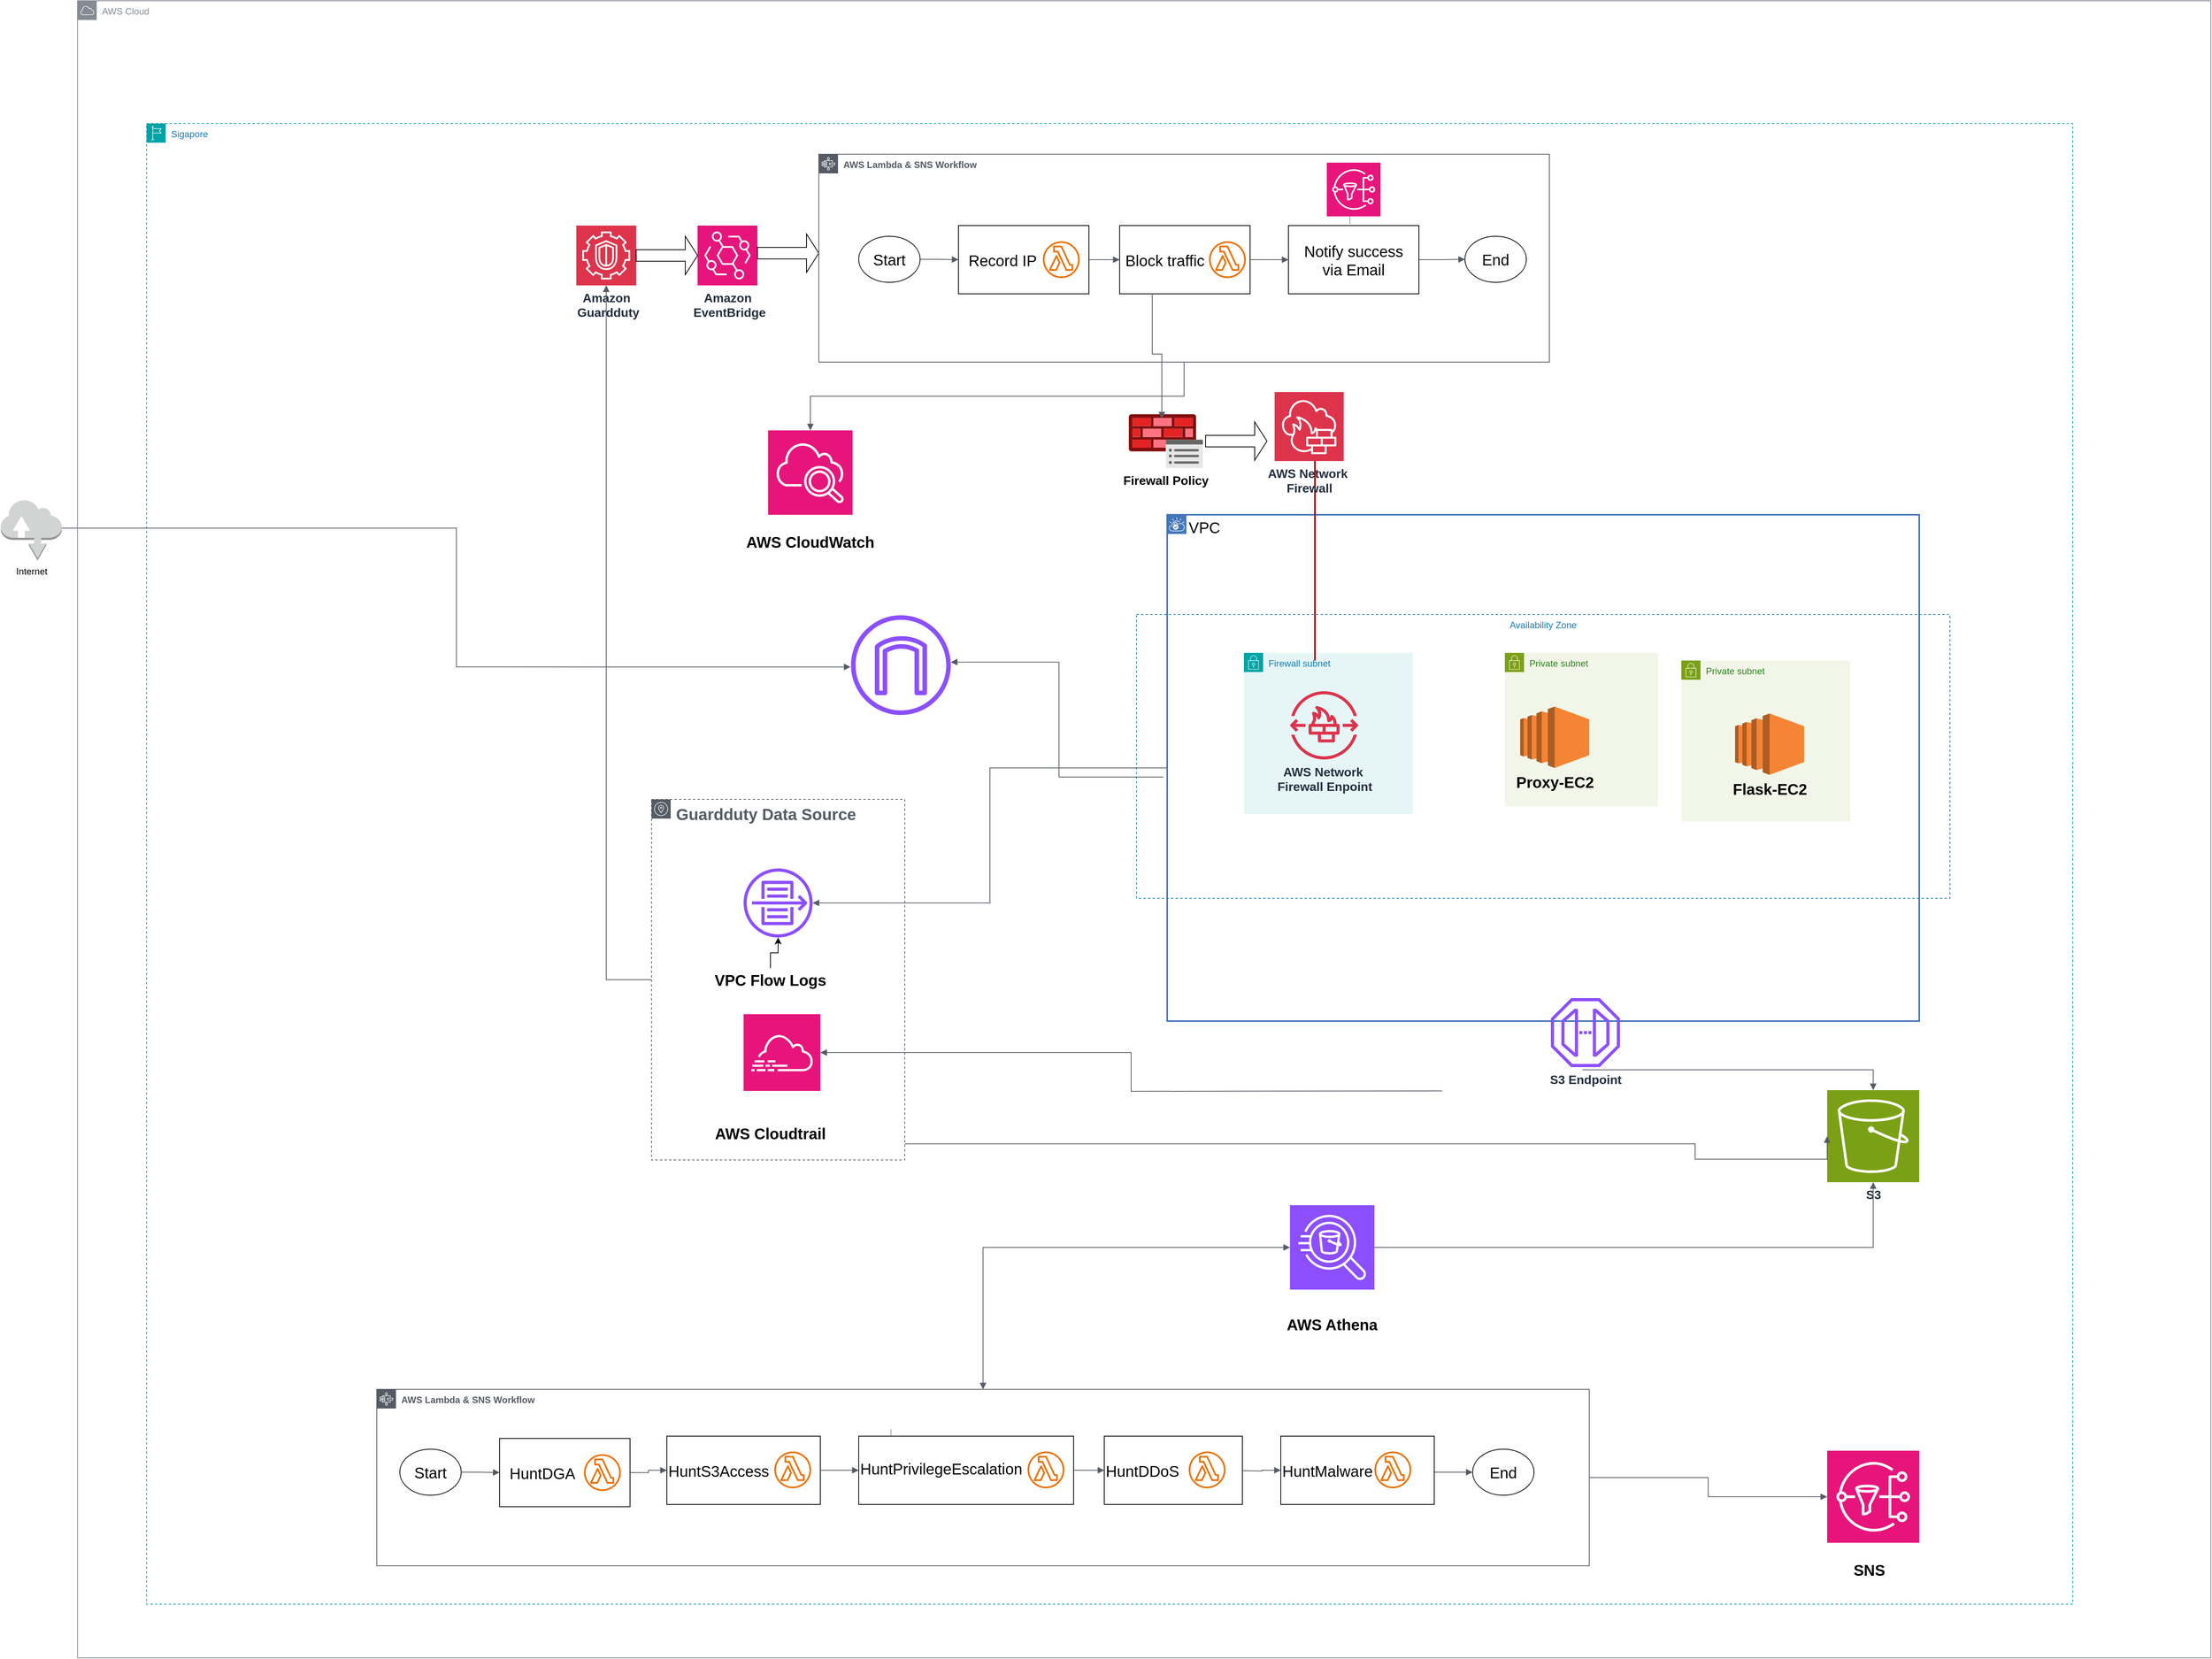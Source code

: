 <mxfile version="27.1.3">
  <diagram name="Trang-1" id="rcItPHVDbqnt85SRIA_v">
    <mxGraphModel dx="1830" dy="753" grid="1" gridSize="10" guides="0" tooltips="1" connect="1" arrows="1" fold="1" page="1" pageScale="1" pageWidth="4800" pageHeight="4336" math="0" shadow="0">
      <root>
        <mxCell id="0" />
        <mxCell id="1" parent="0" />
        <mxCell id="wpNzQlKAcKia0D_ap1BT-6" value="&lt;span style=&quot;background-color: transparent; color: light-dark(rgb(36, 136, 20), rgb(85, 171, 71));&quot;&gt;Private&lt;/span&gt;&lt;span style=&quot;background-color: transparent; color: light-dark(rgb(36, 136, 20), rgb(85, 171, 71));&quot;&gt;&amp;nbsp;subnet&lt;/span&gt;" style="points=[[0,0],[0.25,0],[0.5,0],[0.75,0],[1,0],[1,0.25],[1,0.5],[1,0.75],[1,1],[0.75,1],[0.5,1],[0.25,1],[0,1],[0,0.75],[0,0.5],[0,0.25]];outlineConnect=0;gradientColor=none;html=1;whiteSpace=wrap;fontSize=12;fontStyle=0;container=1;pointerEvents=0;collapsible=0;recursiveResize=0;shape=mxgraph.aws4.group;grIcon=mxgraph.aws4.group_security_group;grStroke=0;strokeColor=#7AA116;fillColor=#F2F6E8;verticalAlign=top;align=left;spacingLeft=30;fontColor=#248814;dashed=0;" parent="1" vertex="1">
          <mxGeometry x="2010" y="1360" width="200" height="200" as="geometry" />
        </mxCell>
        <mxCell id="wAdAc6-QEUFjlLHtvM_q-1" value="Sigapore" style="points=[[0,0],[0.25,0],[0.5,0],[0.75,0],[1,0],[1,0.25],[1,0.5],[1,0.75],[1,1],[0.75,1],[0.5,1],[0.25,1],[0,1],[0,0.75],[0,0.5],[0,0.25]];outlineConnect=0;gradientColor=none;html=1;whiteSpace=wrap;fontSize=12;fontStyle=0;container=1;pointerEvents=0;collapsible=0;recursiveResize=0;shape=mxgraph.aws4.group;grIcon=mxgraph.aws4.group_region;strokeColor=#00A4A6;fillColor=none;verticalAlign=top;align=left;spacingLeft=30;fontColor=#147EBA;dashed=1;" parent="1" vertex="1">
          <mxGeometry x="240" y="670" width="2510" height="1930" as="geometry" />
        </mxCell>
        <mxCell id="wAdAc6-QEUFjlLHtvM_q-3" value="VPC" style="shape=mxgraph.ibm.box;prType=vpc;fontStyle=0;verticalAlign=top;align=left;spacingLeft=32;spacingTop=4;fillColor=none;rounded=0;whiteSpace=wrap;html=1;strokeColor=#4376BB;strokeWidth=2;dashed=0;container=1;spacing=-4;collapsible=0;expand=0;recursiveResize=0;fontSize=20;" parent="wAdAc6-QEUFjlLHtvM_q-1" vertex="1">
          <mxGeometry x="1330" y="510" width="980" height="660" as="geometry" />
        </mxCell>
        <mxCell id="wAdAc6-QEUFjlLHtvM_q-4" value="Firewall&lt;span style=&quot;background-color: transparent; color: light-dark(rgb(20, 126, 186), rgb(69, 160, 212));&quot;&gt;&amp;nbsp;subnet&lt;/span&gt;" style="points=[[0,0],[0.25,0],[0.5,0],[0.75,0],[1,0],[1,0.25],[1,0.5],[1,0.75],[1,1],[0.75,1],[0.5,1],[0.25,1],[0,1],[0,0.75],[0,0.5],[0,0.25]];outlineConnect=0;gradientColor=none;html=1;whiteSpace=wrap;fontSize=12;fontStyle=0;container=1;pointerEvents=0;collapsible=0;recursiveResize=0;shape=mxgraph.aws4.group;grIcon=mxgraph.aws4.group_security_group;grStroke=0;strokeColor=#00A4A6;fillColor=#E6F6F7;verticalAlign=top;align=left;spacingLeft=30;fontColor=#147EBA;dashed=0;" parent="wAdAc6-QEUFjlLHtvM_q-3" vertex="1">
          <mxGeometry x="100" y="180" width="220" height="210" as="geometry" />
        </mxCell>
        <mxCell id="wAdAc6-QEUFjlLHtvM_q-6" value="&lt;span style=&quot;background-color: transparent; color: light-dark(rgb(36, 136, 20), rgb(85, 171, 71));&quot;&gt;Private&lt;/span&gt;&lt;span style=&quot;background-color: transparent; color: light-dark(rgb(36, 136, 20), rgb(85, 171, 71));&quot;&gt;&amp;nbsp;subnet&lt;/span&gt;" style="points=[[0,0],[0.25,0],[0.5,0],[0.75,0],[1,0],[1,0.25],[1,0.5],[1,0.75],[1,1],[0.75,1],[0.5,1],[0.25,1],[0,1],[0,0.75],[0,0.5],[0,0.25]];outlineConnect=0;gradientColor=none;html=1;whiteSpace=wrap;fontSize=12;fontStyle=0;container=1;pointerEvents=0;collapsible=0;recursiveResize=0;shape=mxgraph.aws4.group;grIcon=mxgraph.aws4.group_security_group;grStroke=0;strokeColor=#7AA116;fillColor=#F2F6E8;verticalAlign=top;align=left;spacingLeft=30;fontColor=#248814;dashed=0;" parent="wAdAc6-QEUFjlLHtvM_q-3" vertex="1">
          <mxGeometry x="670" y="190" width="220" height="210" as="geometry" />
        </mxCell>
        <mxCell id="wAdAc6-QEUFjlLHtvM_q-8" value="" style="line;strokeWidth=2;direction=south;html=1;fillColor=light-dark(#e51400, #e60000);fontColor=#ffffff;strokeColor=#B20000;" parent="wAdAc6-QEUFjlLHtvM_q-3" vertex="1">
          <mxGeometry x="102.5" y="-80" width="180" height="270" as="geometry" />
        </mxCell>
        <mxCell id="wAdAc6-QEUFjlLHtvM_q-7" value="&lt;b style=&quot;&quot;&gt;&lt;font style=&quot;font-size: 20px;&quot;&gt;Flask-EC2&lt;/font&gt;&lt;/b&gt;" style="outlineConnect=0;dashed=0;verticalLabelPosition=bottom;verticalAlign=top;align=center;html=1;shape=mxgraph.aws3.ec2;fillColor=#F58534;gradientColor=none;" parent="wAdAc6-QEUFjlLHtvM_q-3" vertex="1">
          <mxGeometry x="740" y="259" width="90" height="80" as="geometry" />
        </mxCell>
        <mxCell id="wAdAc6-QEUFjlLHtvM_q-39" value="&lt;font style=&quot;font-size: 16px;&quot;&gt;&lt;b&gt;S3 Endpoint&lt;/b&gt;&lt;/font&gt;" style="sketch=0;outlineConnect=0;fontColor=#232F3E;gradientColor=none;fillColor=#8C4FFF;strokeColor=none;dashed=0;verticalLabelPosition=bottom;verticalAlign=top;align=center;html=1;fontSize=12;fontStyle=0;aspect=fixed;pointerEvents=1;shape=mxgraph.aws4.endpoint;" parent="wAdAc6-QEUFjlLHtvM_q-3" vertex="1">
          <mxGeometry x="500" y="630" width="90" height="90" as="geometry" />
        </mxCell>
        <mxCell id="wAdAc6-QEUFjlLHtvM_q-5" value="&lt;font style=&quot;font-size: 16px;&quot;&gt;&lt;b&gt;AWS Network&amp;nbsp;&lt;/b&gt;&lt;/font&gt;&lt;div&gt;&lt;font style=&quot;font-size: 16px;&quot;&gt;&lt;b&gt;Firewall Enpoint&lt;/b&gt;&lt;/font&gt;&lt;/div&gt;" style="sketch=0;outlineConnect=0;fontColor=#232F3E;gradientColor=none;fillColor=#DD344C;strokeColor=none;dashed=0;verticalLabelPosition=bottom;verticalAlign=top;align=center;html=1;fontSize=12;fontStyle=0;aspect=fixed;pointerEvents=1;shape=mxgraph.aws4.network_firewall_endpoints;" parent="wAdAc6-QEUFjlLHtvM_q-3" vertex="1">
          <mxGeometry x="160" y="230" width="89" height="89" as="geometry" />
        </mxCell>
        <mxCell id="wpNzQlKAcKia0D_ap1BT-7" value="&lt;b style=&quot;&quot;&gt;&lt;font style=&quot;font-size: 20px;&quot;&gt;Proxy-EC2&lt;/font&gt;&lt;/b&gt;&lt;div&gt;&lt;span style=&quot;font-size: 16px;&quot;&gt;&lt;b&gt;&lt;br&gt;&lt;/b&gt;&lt;/span&gt;&lt;/div&gt;" style="outlineConnect=0;dashed=0;verticalLabelPosition=bottom;verticalAlign=top;align=center;html=1;shape=mxgraph.aws3.ec2;fillColor=#F58534;gradientColor=none;" parent="wAdAc6-QEUFjlLHtvM_q-3" vertex="1">
          <mxGeometry x="460" y="250" width="90" height="80" as="geometry" />
        </mxCell>
        <mxCell id="wpNzQlKAcKia0D_ap1BT-9" value="Availability Zone" style="fillColor=none;strokeColor=#147EBA;dashed=1;verticalAlign=top;fontStyle=0;fontColor=#147EBA;whiteSpace=wrap;html=1;" parent="wAdAc6-QEUFjlLHtvM_q-3" vertex="1">
          <mxGeometry x="-40" y="130" width="1060" height="370" as="geometry" />
        </mxCell>
        <mxCell id="wAdAc6-QEUFjlLHtvM_q-11" value="&lt;font style=&quot;font-size: 16px;&quot;&gt;&lt;b style=&quot;&quot;&gt;Firewall Policy&lt;/b&gt;&lt;/font&gt;" style="image;aspect=fixed;html=1;points=[];align=center;fontSize=12;image=img/lib/azure2/networking/Azure_Firewall_Policy.svg;" parent="wAdAc6-QEUFjlLHtvM_q-1" vertex="1">
          <mxGeometry x="1280" y="379" width="96.51" height="70" as="geometry" />
        </mxCell>
        <mxCell id="wAdAc6-QEUFjlLHtvM_q-12" value="&lt;font style=&quot;font-size: 16px;&quot;&gt;&lt;b&gt;Amazon&lt;/b&gt;&lt;/font&gt;&lt;div&gt;&lt;font style=&quot;font-size: 16px;&quot;&gt;&lt;b&gt;&amp;nbsp;EventBridge&lt;/b&gt;&lt;/font&gt;&lt;/div&gt;" style="sketch=0;points=[[0,0,0],[0.25,0,0],[0.5,0,0],[0.75,0,0],[1,0,0],[0,1,0],[0.25,1,0],[0.5,1,0],[0.75,1,0],[1,1,0],[0,0.25,0],[0,0.5,0],[0,0.75,0],[1,0.25,0],[1,0.5,0],[1,0.75,0]];outlineConnect=0;fontColor=#232F3E;fillColor=#E7157B;strokeColor=#ffffff;dashed=0;verticalLabelPosition=bottom;verticalAlign=top;align=center;html=1;fontSize=12;fontStyle=0;aspect=fixed;shape=mxgraph.aws4.resourceIcon;resIcon=mxgraph.aws4.eventbridge;" parent="wAdAc6-QEUFjlLHtvM_q-1" vertex="1">
          <mxGeometry x="718" y="133" width="78" height="78" as="geometry" />
        </mxCell>
        <mxCell id="wAdAc6-QEUFjlLHtvM_q-13" value="&lt;font style=&quot;font-size: 16px;&quot;&gt;&lt;b&gt;Amazon&lt;/b&gt;&lt;/font&gt;&lt;div&gt;&lt;font style=&quot;font-size: 16px;&quot;&gt;&lt;b&gt;&amp;nbsp;Guardduty&lt;/b&gt;&lt;/font&gt;&lt;/div&gt;" style="sketch=0;points=[[0,0,0],[0.25,0,0],[0.5,0,0],[0.75,0,0],[1,0,0],[0,1,0],[0.25,1,0],[0.5,1,0],[0.75,1,0],[1,1,0],[0,0.25,0],[0,0.5,0],[0,0.75,0],[1,0.25,0],[1,0.5,0],[1,0.75,0]];outlineConnect=0;fontColor=#232F3E;fillColor=#DD344C;strokeColor=#ffffff;dashed=0;verticalLabelPosition=bottom;verticalAlign=top;align=center;html=1;fontSize=12;fontStyle=0;aspect=fixed;shape=mxgraph.aws4.resourceIcon;resIcon=mxgraph.aws4.guardduty;" parent="wAdAc6-QEUFjlLHtvM_q-1" vertex="1">
          <mxGeometry x="560" y="133" width="78" height="78" as="geometry" />
        </mxCell>
        <mxCell id="wAdAc6-QEUFjlLHtvM_q-14" value="" style="shape=singleArrow;whiteSpace=wrap;html=1;" parent="wAdAc6-QEUFjlLHtvM_q-1" vertex="1">
          <mxGeometry x="638" y="147" width="80" height="50" as="geometry" />
        </mxCell>
        <mxCell id="wAdAc6-QEUFjlLHtvM_q-15" value="" style="shape=singleArrow;whiteSpace=wrap;html=1;" parent="wAdAc6-QEUFjlLHtvM_q-1" vertex="1">
          <mxGeometry x="796" y="144" width="80" height="50" as="geometry" />
        </mxCell>
        <mxCell id="wAdAc6-QEUFjlLHtvM_q-16" value="&lt;div&gt;&lt;b&gt;AWS Lambda &amp;amp; SNS Workflow&lt;/b&gt;&lt;/div&gt;" style="sketch=0;outlineConnect=0;gradientColor=none;html=1;whiteSpace=wrap;fontSize=12;fontStyle=0;shape=mxgraph.aws4.group;grIcon=mxgraph.aws4.group_aws_step_functions_workflow;strokeColor=#545B64;fillColor=none;verticalAlign=top;align=left;spacingLeft=30;fontColor=#545B64;dashed=0;" parent="wAdAc6-QEUFjlLHtvM_q-1" vertex="1">
          <mxGeometry x="876" y="40" width="952" height="271" as="geometry" />
        </mxCell>
        <mxCell id="wAdAc6-QEUFjlLHtvM_q-17" value="&lt;font style=&quot;font-size: 16px;&quot;&gt;&lt;b&gt;AWS&amp;nbsp;&lt;/b&gt;&lt;/font&gt;&lt;b style=&quot;font-size: 16px; background-color: transparent; color: light-dark(rgb(35, 47, 62), rgb(189, 199, 212));&quot;&gt;Network&amp;nbsp;&lt;/b&gt;&lt;div&gt;&lt;font style=&quot;font-size: 16px;&quot;&gt;&lt;b&gt;Firewall&lt;/b&gt;&lt;/font&gt;&lt;/div&gt;" style="sketch=0;points=[[0,0,0],[0.25,0,0],[0.5,0,0],[0.75,0,0],[1,0,0],[0,1,0],[0.25,1,0],[0.5,1,0],[0.75,1,0],[1,1,0],[0,0.25,0],[0,0.5,0],[0,0.75,0],[1,0.25,0],[1,0.5,0],[1,0.75,0]];outlineConnect=0;fontColor=#232F3E;fillColor=#DD344C;strokeColor=#ffffff;dashed=0;verticalLabelPosition=bottom;verticalAlign=top;align=center;html=1;fontSize=12;fontStyle=0;aspect=fixed;shape=mxgraph.aws4.resourceIcon;resIcon=mxgraph.aws4.network_firewall;" parent="wAdAc6-QEUFjlLHtvM_q-1" vertex="1">
          <mxGeometry x="1470" y="350" width="90" height="90" as="geometry" />
        </mxCell>
        <mxCell id="wAdAc6-QEUFjlLHtvM_q-18" value="" style="shape=singleArrow;whiteSpace=wrap;html=1;" parent="wAdAc6-QEUFjlLHtvM_q-1" vertex="1">
          <mxGeometry x="1380" y="389" width="80" height="50" as="geometry" />
        </mxCell>
        <mxCell id="wAdAc6-QEUFjlLHtvM_q-19" value="Internet" style="outlineConnect=0;dashed=0;verticalLabelPosition=bottom;verticalAlign=top;align=center;html=1;shape=mxgraph.aws3.internet;fillColor=#D2D3D3;gradientColor=none;" parent="wAdAc6-QEUFjlLHtvM_q-1" vertex="1">
          <mxGeometry x="-190" y="490" width="79.5" height="79.5" as="geometry" />
        </mxCell>
        <mxCell id="wAdAc6-QEUFjlLHtvM_q-20" value="&lt;font style=&quot;font-size: 20px;&quot;&gt;Start&lt;/font&gt;" style="ellipse;whiteSpace=wrap;html=1;" parent="wAdAc6-QEUFjlLHtvM_q-1" vertex="1">
          <mxGeometry x="928" y="147" width="80" height="60" as="geometry" />
        </mxCell>
        <mxCell id="wAdAc6-QEUFjlLHtvM_q-21" value="&lt;font style=&quot;font-size: 20px;&quot;&gt;&amp;nbsp; Record IP&lt;/font&gt;" style="rounded=0;whiteSpace=wrap;html=1;align=left;" parent="wAdAc6-QEUFjlLHtvM_q-1" vertex="1">
          <mxGeometry x="1058" y="133" width="170" height="89" as="geometry" />
        </mxCell>
        <mxCell id="wAdAc6-QEUFjlLHtvM_q-22" value="&lt;span style=&quot;font-size: 20px;&quot;&gt;&amp;nbsp;Block&amp;nbsp;&lt;/span&gt;&lt;span style=&quot;font-size: 20px; background-color: transparent; color: light-dark(rgb(0, 0, 0), rgb(255, 255, 255));&quot;&gt;traffic&lt;/span&gt;" style="rounded=0;whiteSpace=wrap;html=1;align=left;" parent="wAdAc6-QEUFjlLHtvM_q-1" vertex="1">
          <mxGeometry x="1268" y="133" width="170" height="89" as="geometry" />
        </mxCell>
        <mxCell id="wAdAc6-QEUFjlLHtvM_q-23" value="&lt;span style=&quot;font-size: 20px;&quot;&gt;Notify success&lt;/span&gt;&lt;div&gt;&lt;span style=&quot;font-size: 20px;&quot;&gt;via Email&lt;/span&gt;&lt;/div&gt;" style="rounded=0;whiteSpace=wrap;html=1;" parent="wAdAc6-QEUFjlLHtvM_q-1" vertex="1">
          <mxGeometry x="1488" y="133" width="170" height="89" as="geometry" />
        </mxCell>
        <mxCell id="wAdAc6-QEUFjlLHtvM_q-24" value="&lt;font style=&quot;font-size: 20px;&quot;&gt;End&lt;/font&gt;" style="ellipse;whiteSpace=wrap;html=1;" parent="wAdAc6-QEUFjlLHtvM_q-1" vertex="1">
          <mxGeometry x="1718" y="147" width="80" height="60" as="geometry" />
        </mxCell>
        <mxCell id="wAdAc6-QEUFjlLHtvM_q-25" value="" style="edgeStyle=orthogonalEdgeStyle;html=1;endArrow=block;elbow=vertical;startArrow=none;endFill=1;strokeColor=#545B64;rounded=0;entryX=0;entryY=0.5;entryDx=0;entryDy=0;exitX=1;exitY=0.5;exitDx=0;exitDy=0;" parent="wAdAc6-QEUFjlLHtvM_q-1" source="wAdAc6-QEUFjlLHtvM_q-20" target="wAdAc6-QEUFjlLHtvM_q-21" edge="1">
          <mxGeometry width="100" relative="1" as="geometry">
            <mxPoint x="1058" y="441" as="sourcePoint" />
            <mxPoint x="1158" y="441" as="targetPoint" />
          </mxGeometry>
        </mxCell>
        <mxCell id="wAdAc6-QEUFjlLHtvM_q-26" value="" style="edgeStyle=orthogonalEdgeStyle;html=1;endArrow=block;elbow=vertical;startArrow=none;endFill=1;strokeColor=#545B64;rounded=0;exitX=1;exitY=0.5;exitDx=0;exitDy=0;entryX=0;entryY=0.5;entryDx=0;entryDy=0;" parent="wAdAc6-QEUFjlLHtvM_q-1" source="wAdAc6-QEUFjlLHtvM_q-21" target="wAdAc6-QEUFjlLHtvM_q-22" edge="1">
          <mxGeometry width="100" relative="1" as="geometry">
            <mxPoint x="1048" y="351" as="sourcePoint" />
            <mxPoint x="1148" y="351" as="targetPoint" />
          </mxGeometry>
        </mxCell>
        <mxCell id="wAdAc6-QEUFjlLHtvM_q-27" value="" style="edgeStyle=orthogonalEdgeStyle;html=1;endArrow=block;elbow=vertical;startArrow=none;endFill=1;strokeColor=#545B64;rounded=0;exitX=1;exitY=0.5;exitDx=0;exitDy=0;entryX=0;entryY=0.5;entryDx=0;entryDy=0;" parent="wAdAc6-QEUFjlLHtvM_q-1" source="wAdAc6-QEUFjlLHtvM_q-22" target="wAdAc6-QEUFjlLHtvM_q-23" edge="1">
          <mxGeometry width="100" relative="1" as="geometry">
            <mxPoint x="1048" y="351" as="sourcePoint" />
            <mxPoint x="1148" y="351" as="targetPoint" />
          </mxGeometry>
        </mxCell>
        <mxCell id="wAdAc6-QEUFjlLHtvM_q-28" value="" style="edgeStyle=orthogonalEdgeStyle;html=1;endArrow=block;elbow=vertical;startArrow=none;endFill=1;strokeColor=#545B64;rounded=0;exitX=1;exitY=0.5;exitDx=0;exitDy=0;entryX=0;entryY=0.5;entryDx=0;entryDy=0;" parent="wAdAc6-QEUFjlLHtvM_q-1" source="wAdAc6-QEUFjlLHtvM_q-23" target="wAdAc6-QEUFjlLHtvM_q-24" edge="1">
          <mxGeometry width="100" relative="1" as="geometry">
            <mxPoint x="1048" y="351" as="sourcePoint" />
            <mxPoint x="1148" y="351" as="targetPoint" />
          </mxGeometry>
        </mxCell>
        <mxCell id="wAdAc6-QEUFjlLHtvM_q-29" value="" style="sketch=0;outlineConnect=0;fontColor=#232F3E;gradientColor=none;fillColor=#ED7100;strokeColor=none;dashed=0;verticalLabelPosition=bottom;verticalAlign=top;align=center;html=1;fontSize=12;fontStyle=0;aspect=fixed;pointerEvents=1;shape=mxgraph.aws4.lambda_function;" parent="wAdAc6-QEUFjlLHtvM_q-1" vertex="1">
          <mxGeometry x="1168" y="153.5" width="48" height="48" as="geometry" />
        </mxCell>
        <mxCell id="wAdAc6-QEUFjlLHtvM_q-30" value="" style="sketch=0;outlineConnect=0;fontColor=#232F3E;gradientColor=none;fillColor=#ED7100;strokeColor=none;dashed=0;verticalLabelPosition=bottom;verticalAlign=top;align=center;html=1;fontSize=12;fontStyle=0;aspect=fixed;pointerEvents=1;shape=mxgraph.aws4.lambda_function;" parent="wAdAc6-QEUFjlLHtvM_q-1" vertex="1">
          <mxGeometry x="1384.51" y="153.5" width="48" height="48" as="geometry" />
        </mxCell>
        <mxCell id="wAdAc6-QEUFjlLHtvM_q-31" value="" style="sketch=0;points=[[0,0,0],[0.25,0,0],[0.5,0,0],[0.75,0,0],[1,0,0],[0,1,0],[0.25,1,0],[0.5,1,0],[0.75,1,0],[1,1,0],[0,0.25,0],[0,0.5,0],[0,0.75,0],[1,0.25,0],[1,0.5,0],[1,0.75,0]];outlineConnect=0;fontColor=#232F3E;fillColor=#E7157B;strokeColor=#ffffff;dashed=0;verticalLabelPosition=bottom;verticalAlign=top;align=center;html=1;fontSize=12;fontStyle=0;aspect=fixed;shape=mxgraph.aws4.resourceIcon;resIcon=mxgraph.aws4.sns;" parent="wAdAc6-QEUFjlLHtvM_q-1" vertex="1">
          <mxGeometry x="1538" y="51" width="70" height="70" as="geometry" />
        </mxCell>
        <mxCell id="wAdAc6-QEUFjlLHtvM_q-32" value="" style="verticalLabelPosition=bottom;shadow=0;dashed=0;align=center;html=1;verticalAlign=top;strokeWidth=1;shape=mxgraph.mockup.markup.line;strokeColor=#999999;direction=north;" parent="wAdAc6-QEUFjlLHtvM_q-1" vertex="1">
          <mxGeometry x="1558" y="121" width="20" height="10" as="geometry" />
        </mxCell>
        <mxCell id="wAdAc6-QEUFjlLHtvM_q-33" value="" style="edgeStyle=orthogonalEdgeStyle;html=1;endArrow=block;elbow=vertical;startArrow=none;endFill=1;strokeColor=#545B64;rounded=0;exitX=0.25;exitY=1;exitDx=0;exitDy=0;entryX=0.446;entryY=0.079;entryDx=0;entryDy=0;entryPerimeter=0;" parent="wAdAc6-QEUFjlLHtvM_q-1" source="wAdAc6-QEUFjlLHtvM_q-22" target="wAdAc6-QEUFjlLHtvM_q-11" edge="1">
          <mxGeometry width="100" relative="1" as="geometry">
            <mxPoint x="1048" y="451" as="sourcePoint" />
            <mxPoint x="1148" y="451" as="targetPoint" />
          </mxGeometry>
        </mxCell>
        <mxCell id="wAdAc6-QEUFjlLHtvM_q-34" value="&lt;b&gt;&lt;font style=&quot;font-size: 16px;&quot;&gt;S3&lt;/font&gt;&lt;/b&gt;" style="sketch=0;points=[[0,0,0],[0.25,0,0],[0.5,0,0],[0.75,0,0],[1,0,0],[0,1,0],[0.25,1,0],[0.5,1,0],[0.75,1,0],[1,1,0],[0,0.25,0],[0,0.5,0],[0,0.75,0],[1,0.25,0],[1,0.5,0],[1,0.75,0]];outlineConnect=0;fontColor=#232F3E;fillColor=#7AA116;strokeColor=#ffffff;dashed=0;verticalLabelPosition=bottom;verticalAlign=top;align=center;html=1;fontSize=12;fontStyle=0;aspect=fixed;shape=mxgraph.aws4.resourceIcon;resIcon=mxgraph.aws4.s3;" parent="wAdAc6-QEUFjlLHtvM_q-1" vertex="1">
          <mxGeometry x="2190" y="1260" width="120" height="120" as="geometry" />
        </mxCell>
        <mxCell id="wAdAc6-QEUFjlLHtvM_q-35" value="" style="edgeStyle=orthogonalEdgeStyle;html=1;endArrow=block;elbow=vertical;startArrow=none;endFill=1;strokeColor=#545B64;rounded=0;exitX=0.457;exitY=1.039;exitDx=0;exitDy=0;exitPerimeter=0;entryX=0.5;entryY=0;entryDx=0;entryDy=0;entryPerimeter=0;" parent="wAdAc6-QEUFjlLHtvM_q-1" source="wAdAc6-QEUFjlLHtvM_q-39" target="wAdAc6-QEUFjlLHtvM_q-34" edge="1">
          <mxGeometry width="100" relative="1" as="geometry">
            <mxPoint x="1368" y="561" as="sourcePoint" />
            <mxPoint x="2110" y="1315" as="targetPoint" />
          </mxGeometry>
        </mxCell>
        <mxCell id="wAdAc6-QEUFjlLHtvM_q-36" value="" style="sketch=0;outlineConnect=0;fontColor=#232F3E;gradientColor=none;fillColor=#8C4FFF;strokeColor=none;dashed=0;verticalLabelPosition=bottom;verticalAlign=top;align=center;html=1;fontSize=12;fontStyle=0;aspect=fixed;pointerEvents=1;shape=mxgraph.aws4.internet_gateway;" parent="wAdAc6-QEUFjlLHtvM_q-1" vertex="1">
          <mxGeometry x="918" y="641" width="130" height="130" as="geometry" />
        </mxCell>
        <mxCell id="wAdAc6-QEUFjlLHtvM_q-37" value="" style="edgeStyle=orthogonalEdgeStyle;html=1;endArrow=block;elbow=vertical;startArrow=none;endFill=1;strokeColor=#545B64;rounded=0;exitX=-0.005;exitY=0.518;exitDx=0;exitDy=0;exitPerimeter=0;entryX=1;entryY=0.47;entryDx=0;entryDy=0;entryPerimeter=0;" parent="wAdAc6-QEUFjlLHtvM_q-1" source="wAdAc6-QEUFjlLHtvM_q-3" target="wAdAc6-QEUFjlLHtvM_q-36" edge="1">
          <mxGeometry width="100" relative="1" as="geometry">
            <mxPoint x="1605" y="1017" as="sourcePoint" />
            <mxPoint x="918" y="848" as="targetPoint" />
            <Array as="points" />
          </mxGeometry>
        </mxCell>
        <mxCell id="wAdAc6-QEUFjlLHtvM_q-38" value="" style="edgeStyle=orthogonalEdgeStyle;html=1;endArrow=block;elbow=vertical;startArrow=none;endFill=1;strokeColor=#545B64;rounded=0;exitX=1;exitY=0.47;exitDx=0;exitDy=0;exitPerimeter=0;entryX=-0.005;entryY=0.518;entryDx=0;entryDy=0;entryPerimeter=0;" parent="wAdAc6-QEUFjlLHtvM_q-1" source="wAdAc6-QEUFjlLHtvM_q-19" target="wAdAc6-QEUFjlLHtvM_q-36" edge="1">
          <mxGeometry width="100" relative="1" as="geometry">
            <mxPoint x="377.5" y="538.365" as="sourcePoint" />
            <mxPoint x="618" y="711" as="targetPoint" />
            <Array as="points" />
          </mxGeometry>
        </mxCell>
        <mxCell id="wpNzQlKAcKia0D_ap1BT-3" value="&lt;b&gt;&lt;font style=&quot;font-size: 21px;&quot;&gt;Guardduty Data Source&lt;/font&gt;&lt;/b&gt;" style="sketch=0;outlineConnect=0;gradientColor=none;html=1;whiteSpace=wrap;fontSize=12;fontStyle=0;shape=mxgraph.aws4.group;grIcon=mxgraph.aws4.group_availability_zone;strokeColor=#545B64;fillColor=none;verticalAlign=top;align=left;spacingLeft=30;fontColor=#545B64;dashed=1;" parent="wAdAc6-QEUFjlLHtvM_q-1" vertex="1">
          <mxGeometry x="658" y="881" width="330" height="470" as="geometry" />
        </mxCell>
        <mxCell id="wpNzQlKAcKia0D_ap1BT-10" value="" style="sketch=0;outlineConnect=0;fontColor=#232F3E;gradientColor=none;fillColor=#8C4FFF;strokeColor=none;dashed=0;verticalLabelPosition=bottom;verticalAlign=top;align=center;html=1;fontSize=12;fontStyle=0;aspect=fixed;pointerEvents=1;shape=mxgraph.aws4.flow_logs;" parent="wAdAc6-QEUFjlLHtvM_q-1" vertex="1">
          <mxGeometry x="778" y="971" width="90" height="90" as="geometry" />
        </mxCell>
        <mxCell id="wpNzQlKAcKia0D_ap1BT-12" value="" style="edgeStyle=orthogonalEdgeStyle;rounded=0;orthogonalLoop=1;jettySize=auto;html=1;" parent="wAdAc6-QEUFjlLHtvM_q-1" source="wpNzQlKAcKia0D_ap1BT-11" target="wpNzQlKAcKia0D_ap1BT-10" edge="1">
          <mxGeometry relative="1" as="geometry" />
        </mxCell>
        <mxCell id="wpNzQlKAcKia0D_ap1BT-11" value="&lt;font style=&quot;font-size: 20px;&quot;&gt;&lt;b&gt;VPC Flow Logs&lt;/b&gt;&lt;/font&gt;" style="text;strokeColor=none;align=center;fillColor=none;html=1;verticalAlign=middle;whiteSpace=wrap;rounded=0;" parent="wAdAc6-QEUFjlLHtvM_q-1" vertex="1">
          <mxGeometry x="728" y="1101" width="170" height="30" as="geometry" />
        </mxCell>
        <mxCell id="wpNzQlKAcKia0D_ap1BT-14" value="" style="sketch=0;points=[[0,0,0],[0.25,0,0],[0.5,0,0],[0.75,0,0],[1,0,0],[0,1,0],[0.25,1,0],[0.5,1,0],[0.75,1,0],[1,1,0],[0,0.25,0],[0,0.5,0],[0,0.75,0],[1,0.25,0],[1,0.5,0],[1,0.75,0]];points=[[0,0,0],[0.25,0,0],[0.5,0,0],[0.75,0,0],[1,0,0],[0,1,0],[0.25,1,0],[0.5,1,0],[0.75,1,0],[1,1,0],[0,0.25,0],[0,0.5,0],[0,0.75,0],[1,0.25,0],[1,0.5,0],[1,0.75,0]];outlineConnect=0;fontColor=#232F3E;fillColor=#E7157B;strokeColor=#ffffff;dashed=0;verticalLabelPosition=bottom;verticalAlign=top;align=center;html=1;fontSize=12;fontStyle=0;aspect=fixed;shape=mxgraph.aws4.resourceIcon;resIcon=mxgraph.aws4.cloudtrail;" parent="wAdAc6-QEUFjlLHtvM_q-1" vertex="1">
          <mxGeometry x="778" y="1161" width="100" height="100" as="geometry" />
        </mxCell>
        <mxCell id="wpNzQlKAcKia0D_ap1BT-15" value="&lt;span style=&quot;font-size: 20px;&quot;&gt;&lt;b&gt;AWS Cloudtrail&lt;/b&gt;&lt;/span&gt;" style="text;strokeColor=none;align=center;fillColor=none;html=1;verticalAlign=middle;whiteSpace=wrap;rounded=0;" parent="wAdAc6-QEUFjlLHtvM_q-1" vertex="1">
          <mxGeometry x="728" y="1301" width="170" height="30" as="geometry" />
        </mxCell>
        <mxCell id="wpNzQlKAcKia0D_ap1BT-20" value="" style="edgeStyle=orthogonalEdgeStyle;html=1;endArrow=block;elbow=vertical;startArrow=none;endFill=1;strokeColor=#545B64;rounded=0;entryX=1;entryY=0.5;entryDx=0;entryDy=0;entryPerimeter=0;" parent="wAdAc6-QEUFjlLHtvM_q-1" target="wpNzQlKAcKia0D_ap1BT-14" edge="1">
          <mxGeometry width="100" relative="1" as="geometry">
            <mxPoint x="1688" y="1261" as="sourcePoint" />
            <mxPoint x="1328" y="1081" as="targetPoint" />
          </mxGeometry>
        </mxCell>
        <mxCell id="wpNzQlKAcKia0D_ap1BT-21" value="" style="edgeStyle=orthogonalEdgeStyle;html=1;endArrow=none;elbow=vertical;startArrow=block;startFill=1;strokeColor=#545B64;rounded=0;" parent="wAdAc6-QEUFjlLHtvM_q-1" source="wpNzQlKAcKia0D_ap1BT-10" target="wAdAc6-QEUFjlLHtvM_q-3" edge="1">
          <mxGeometry width="100" relative="1" as="geometry">
            <mxPoint x="1228" y="831" as="sourcePoint" />
            <mxPoint x="1328" y="831" as="targetPoint" />
          </mxGeometry>
        </mxCell>
        <mxCell id="wpNzQlKAcKia0D_ap1BT-22" value="" style="edgeStyle=orthogonalEdgeStyle;html=1;endArrow=none;elbow=vertical;startArrow=block;startFill=1;strokeColor=#545B64;rounded=0;" parent="wAdAc6-QEUFjlLHtvM_q-1" source="wAdAc6-QEUFjlLHtvM_q-13" target="wpNzQlKAcKia0D_ap1BT-3" edge="1">
          <mxGeometry width="100" relative="1" as="geometry">
            <mxPoint x="1228" y="581" as="sourcePoint" />
            <mxPoint x="1328" y="581" as="targetPoint" />
            <Array as="points">
              <mxPoint x="599" y="1116" />
            </Array>
          </mxGeometry>
        </mxCell>
        <mxCell id="EtzaleCvmVlhLOoWNc1e-2" value="" style="edgeStyle=orthogonalEdgeStyle;html=1;endArrow=block;elbow=vertical;startArrow=none;endFill=1;strokeColor=#545B64;rounded=0;entryX=0;entryY=0.5;entryDx=0;entryDy=0;entryPerimeter=0;" edge="1" parent="wAdAc6-QEUFjlLHtvM_q-1" source="wpNzQlKAcKia0D_ap1BT-3" target="wAdAc6-QEUFjlLHtvM_q-34">
          <mxGeometry width="100" relative="1" as="geometry">
            <mxPoint x="1168" y="1501" as="sourcePoint" />
            <mxPoint x="1268" y="1501" as="targetPoint" />
            <Array as="points">
              <mxPoint x="2018" y="1330" />
              <mxPoint x="2018" y="1350" />
            </Array>
          </mxGeometry>
        </mxCell>
        <mxCell id="EtzaleCvmVlhLOoWNc1e-17" value="&lt;font style=&quot;font-size: 20px;&quot;&gt;Start&lt;/font&gt;" style="ellipse;whiteSpace=wrap;html=1;" vertex="1" parent="wAdAc6-QEUFjlLHtvM_q-1">
          <mxGeometry x="330" y="1728" width="80" height="60" as="geometry" />
        </mxCell>
        <mxCell id="EtzaleCvmVlhLOoWNc1e-18" value="&lt;font style=&quot;font-size: 20px;&quot;&gt;&amp;nbsp; HuntDGA&lt;/font&gt;" style="rounded=0;whiteSpace=wrap;html=1;align=left;" vertex="1" parent="wAdAc6-QEUFjlLHtvM_q-1">
          <mxGeometry x="460" y="1714" width="170" height="89" as="geometry" />
        </mxCell>
        <mxCell id="EtzaleCvmVlhLOoWNc1e-19" value="&lt;span style=&quot;font-size: 20px;&quot;&gt;HuntS3Access&lt;/span&gt;" style="rounded=0;whiteSpace=wrap;html=1;align=left;" vertex="1" parent="wAdAc6-QEUFjlLHtvM_q-1">
          <mxGeometry x="678" y="1711" width="200" height="89" as="geometry" />
        </mxCell>
        <mxCell id="EtzaleCvmVlhLOoWNc1e-21" value="&lt;font style=&quot;font-size: 20px;&quot;&gt;End&lt;/font&gt;" style="ellipse;whiteSpace=wrap;html=1;" vertex="1" parent="wAdAc6-QEUFjlLHtvM_q-1">
          <mxGeometry x="1728" y="1728" width="80" height="60" as="geometry" />
        </mxCell>
        <mxCell id="EtzaleCvmVlhLOoWNc1e-22" value="" style="edgeStyle=orthogonalEdgeStyle;html=1;endArrow=block;elbow=vertical;startArrow=none;endFill=1;strokeColor=#545B64;rounded=0;entryX=0;entryY=0.5;entryDx=0;entryDy=0;exitX=1;exitY=0.5;exitDx=0;exitDy=0;" edge="1" parent="wAdAc6-QEUFjlLHtvM_q-1" source="EtzaleCvmVlhLOoWNc1e-17" target="EtzaleCvmVlhLOoWNc1e-18">
          <mxGeometry width="100" relative="1" as="geometry">
            <mxPoint x="460" y="2022" as="sourcePoint" />
            <mxPoint x="560" y="2022" as="targetPoint" />
          </mxGeometry>
        </mxCell>
        <mxCell id="EtzaleCvmVlhLOoWNc1e-23" value="" style="edgeStyle=orthogonalEdgeStyle;html=1;endArrow=block;elbow=vertical;startArrow=none;endFill=1;strokeColor=#545B64;rounded=0;exitX=1;exitY=0.5;exitDx=0;exitDy=0;entryX=0;entryY=0.5;entryDx=0;entryDy=0;" edge="1" parent="wAdAc6-QEUFjlLHtvM_q-1" source="EtzaleCvmVlhLOoWNc1e-18" target="EtzaleCvmVlhLOoWNc1e-19">
          <mxGeometry width="100" relative="1" as="geometry">
            <mxPoint x="450" y="1932" as="sourcePoint" />
            <mxPoint x="550" y="1932" as="targetPoint" />
          </mxGeometry>
        </mxCell>
        <mxCell id="EtzaleCvmVlhLOoWNc1e-24" value="" style="edgeStyle=orthogonalEdgeStyle;html=1;endArrow=block;elbow=vertical;startArrow=none;endFill=1;strokeColor=#545B64;rounded=0;exitX=1;exitY=0.5;exitDx=0;exitDy=0;entryX=0;entryY=0.5;entryDx=0;entryDy=0;" edge="1" parent="wAdAc6-QEUFjlLHtvM_q-1" source="EtzaleCvmVlhLOoWNc1e-19" target="EtzaleCvmVlhLOoWNc1e-30">
          <mxGeometry width="100" relative="1" as="geometry">
            <mxPoint x="450" y="1932" as="sourcePoint" />
            <mxPoint x="1088" y="1756" as="targetPoint" />
          </mxGeometry>
        </mxCell>
        <mxCell id="EtzaleCvmVlhLOoWNc1e-25" value="" style="edgeStyle=orthogonalEdgeStyle;html=1;endArrow=block;elbow=vertical;startArrow=none;endFill=1;strokeColor=#545B64;rounded=0;exitX=1;exitY=0.5;exitDx=0;exitDy=0;entryX=0;entryY=0.5;entryDx=0;entryDy=0;" edge="1" parent="wAdAc6-QEUFjlLHtvM_q-1" target="EtzaleCvmVlhLOoWNc1e-21">
          <mxGeometry width="100" relative="1" as="geometry">
            <mxPoint x="1598.0" y="1758.5" as="sourcePoint" />
            <mxPoint x="550" y="1932" as="targetPoint" />
          </mxGeometry>
        </mxCell>
        <mxCell id="EtzaleCvmVlhLOoWNc1e-26" value="" style="sketch=0;outlineConnect=0;fontColor=#232F3E;gradientColor=none;fillColor=#ED7100;strokeColor=none;dashed=0;verticalLabelPosition=bottom;verticalAlign=top;align=center;html=1;fontSize=12;fontStyle=0;aspect=fixed;pointerEvents=1;shape=mxgraph.aws4.lambda_function;" vertex="1" parent="wAdAc6-QEUFjlLHtvM_q-1">
          <mxGeometry x="570" y="1734.5" width="48" height="48" as="geometry" />
        </mxCell>
        <mxCell id="EtzaleCvmVlhLOoWNc1e-27" value="" style="sketch=0;outlineConnect=0;fontColor=#232F3E;gradientColor=none;fillColor=#ED7100;strokeColor=none;dashed=0;verticalLabelPosition=bottom;verticalAlign=top;align=center;html=1;fontSize=12;fontStyle=0;aspect=fixed;pointerEvents=1;shape=mxgraph.aws4.lambda_function;" vertex="1" parent="wAdAc6-QEUFjlLHtvM_q-1">
          <mxGeometry x="818.0" y="1731" width="48" height="48" as="geometry" />
        </mxCell>
        <mxCell id="EtzaleCvmVlhLOoWNc1e-29" value="" style="verticalLabelPosition=bottom;shadow=0;dashed=0;align=center;html=1;verticalAlign=top;strokeWidth=1;shape=mxgraph.mockup.markup.line;strokeColor=#999999;direction=north;" vertex="1" parent="wAdAc6-QEUFjlLHtvM_q-1">
          <mxGeometry x="960" y="1702" width="20" height="10" as="geometry" />
        </mxCell>
        <mxCell id="EtzaleCvmVlhLOoWNc1e-30" value="&lt;span style=&quot;line-height: 107%;&quot; lang=&quot;VI&quot;&gt;&lt;font face=&quot;Helvetica&quot; style=&quot;font-size: 20px;&quot;&gt;HuntPrivilegeEscalation&lt;/font&gt;&lt;/span&gt;" style="rounded=0;whiteSpace=wrap;html=1;align=left;" vertex="1" parent="wAdAc6-QEUFjlLHtvM_q-1">
          <mxGeometry x="928" y="1711" width="280" height="89" as="geometry" />
        </mxCell>
        <mxCell id="EtzaleCvmVlhLOoWNc1e-31" value="" style="sketch=0;outlineConnect=0;fontColor=#232F3E;gradientColor=none;fillColor=#ED7100;strokeColor=none;dashed=0;verticalLabelPosition=bottom;verticalAlign=top;align=center;html=1;fontSize=12;fontStyle=0;aspect=fixed;pointerEvents=1;shape=mxgraph.aws4.lambda_function;" vertex="1" parent="wAdAc6-QEUFjlLHtvM_q-1">
          <mxGeometry x="1148.0" y="1731" width="48" height="48" as="geometry" />
        </mxCell>
        <mxCell id="EtzaleCvmVlhLOoWNc1e-33" value="&lt;span style=&quot;font-size: 20px;&quot;&gt;HuntDDoS&lt;/span&gt;" style="rounded=0;whiteSpace=wrap;html=1;align=left;" vertex="1" parent="wAdAc6-QEUFjlLHtvM_q-1">
          <mxGeometry x="1248" y="1711" width="180" height="89" as="geometry" />
        </mxCell>
        <mxCell id="EtzaleCvmVlhLOoWNc1e-34" value="" style="sketch=0;outlineConnect=0;fontColor=#232F3E;gradientColor=none;fillColor=#ED7100;strokeColor=none;dashed=0;verticalLabelPosition=bottom;verticalAlign=top;align=center;html=1;fontSize=12;fontStyle=0;aspect=fixed;pointerEvents=1;shape=mxgraph.aws4.lambda_function;" vertex="1" parent="wAdAc6-QEUFjlLHtvM_q-1">
          <mxGeometry x="1358.0" y="1731" width="48" height="48" as="geometry" />
        </mxCell>
        <mxCell id="EtzaleCvmVlhLOoWNc1e-35" value="" style="edgeStyle=orthogonalEdgeStyle;html=1;endArrow=block;elbow=vertical;startArrow=none;endFill=1;strokeColor=#545B64;rounded=0;exitX=1;exitY=0.5;exitDx=0;exitDy=0;entryX=0;entryY=0.5;entryDx=0;entryDy=0;" edge="1" parent="wAdAc6-QEUFjlLHtvM_q-1" source="EtzaleCvmVlhLOoWNc1e-30" target="EtzaleCvmVlhLOoWNc1e-33">
          <mxGeometry width="100" relative="1" as="geometry">
            <mxPoint x="1218" y="1971" as="sourcePoint" />
            <mxPoint x="1268" y="1971" as="targetPoint" />
          </mxGeometry>
        </mxCell>
        <mxCell id="EtzaleCvmVlhLOoWNc1e-36" value="&lt;span style=&quot;font-size: 20px;&quot;&gt;HuntMalware&lt;/span&gt;" style="rounded=0;whiteSpace=wrap;html=1;align=left;" vertex="1" parent="wAdAc6-QEUFjlLHtvM_q-1">
          <mxGeometry x="1478" y="1711" width="200" height="89" as="geometry" />
        </mxCell>
        <mxCell id="EtzaleCvmVlhLOoWNc1e-37" value="" style="sketch=0;outlineConnect=0;fontColor=#232F3E;gradientColor=none;fillColor=#ED7100;strokeColor=none;dashed=0;verticalLabelPosition=bottom;verticalAlign=top;align=center;html=1;fontSize=12;fontStyle=0;aspect=fixed;pointerEvents=1;shape=mxgraph.aws4.lambda_function;" vertex="1" parent="wAdAc6-QEUFjlLHtvM_q-1">
          <mxGeometry x="1600" y="1731" width="48" height="48" as="geometry" />
        </mxCell>
        <mxCell id="EtzaleCvmVlhLOoWNc1e-38" value="" style="edgeStyle=orthogonalEdgeStyle;html=1;endArrow=block;elbow=vertical;startArrow=none;endFill=1;strokeColor=#545B64;rounded=0;entryX=0;entryY=0.5;entryDx=0;entryDy=0;" edge="1" parent="wAdAc6-QEUFjlLHtvM_q-1" target="EtzaleCvmVlhLOoWNc1e-36">
          <mxGeometry width="100" relative="1" as="geometry">
            <mxPoint x="1428" y="1756" as="sourcePoint" />
            <mxPoint x="1648" y="2021" as="targetPoint" />
          </mxGeometry>
        </mxCell>
        <mxCell id="EtzaleCvmVlhLOoWNc1e-39" value="" style="sketch=0;points=[[0,0,0],[0.25,0,0],[0.5,0,0],[0.75,0,0],[1,0,0],[0,1,0],[0.25,1,0],[0.5,1,0],[0.75,1,0],[1,1,0],[0,0.25,0],[0,0.5,0],[0,0.75,0],[1,0.25,0],[1,0.5,0],[1,0.75,0]];outlineConnect=0;fontColor=#232F3E;fillColor=#E7157B;strokeColor=#ffffff;dashed=0;verticalLabelPosition=bottom;verticalAlign=top;align=center;html=1;fontSize=12;fontStyle=0;aspect=fixed;shape=mxgraph.aws4.resourceIcon;resIcon=mxgraph.aws4.sns;" vertex="1" parent="wAdAc6-QEUFjlLHtvM_q-1">
          <mxGeometry x="2190" y="1730" width="120" height="120" as="geometry" />
        </mxCell>
        <mxCell id="EtzaleCvmVlhLOoWNc1e-41" value="&lt;span style=&quot;font-size: 20px;&quot;&gt;&lt;b&gt;SNS&lt;/b&gt;&lt;/span&gt;" style="text;strokeColor=none;align=center;fillColor=none;html=1;verticalAlign=middle;whiteSpace=wrap;rounded=0;" vertex="1" parent="wAdAc6-QEUFjlLHtvM_q-1">
          <mxGeometry x="2160" y="1870" width="170" height="30" as="geometry" />
        </mxCell>
        <mxCell id="EtzaleCvmVlhLOoWNc1e-42" style="edgeStyle=orthogonalEdgeStyle;rounded=0;orthogonalLoop=1;jettySize=auto;html=1;exitX=0.5;exitY=1;exitDx=0;exitDy=0;" edge="1" parent="wAdAc6-QEUFjlLHtvM_q-1" source="EtzaleCvmVlhLOoWNc1e-41" target="EtzaleCvmVlhLOoWNc1e-41">
          <mxGeometry relative="1" as="geometry" />
        </mxCell>
        <mxCell id="EtzaleCvmVlhLOoWNc1e-43" value="" style="sketch=0;points=[[0,0,0],[0.25,0,0],[0.5,0,0],[0.75,0,0],[1,0,0],[0,1,0],[0.25,1,0],[0.5,1,0],[0.75,1,0],[1,1,0],[0,0.25,0],[0,0.5,0],[0,0.75,0],[1,0.25,0],[1,0.5,0],[1,0.75,0]];outlineConnect=0;fontColor=#232F3E;fillColor=#8C4FFF;strokeColor=#ffffff;dashed=0;verticalLabelPosition=bottom;verticalAlign=top;align=center;html=1;fontSize=12;fontStyle=0;aspect=fixed;shape=mxgraph.aws4.resourceIcon;resIcon=mxgraph.aws4.athena;" vertex="1" parent="wAdAc6-QEUFjlLHtvM_q-1">
          <mxGeometry x="1490" y="1410" width="110" height="110" as="geometry" />
        </mxCell>
        <mxCell id="EtzaleCvmVlhLOoWNc1e-44" value="&lt;span style=&quot;font-size: 20px;&quot;&gt;&lt;b&gt;AWS Athena&lt;/b&gt;&lt;/span&gt;" style="text;strokeColor=none;align=center;fillColor=none;html=1;verticalAlign=middle;whiteSpace=wrap;rounded=0;" vertex="1" parent="wAdAc6-QEUFjlLHtvM_q-1">
          <mxGeometry x="1460" y="1550" width="170" height="30" as="geometry" />
        </mxCell>
        <mxCell id="EtzaleCvmVlhLOoWNc1e-47" value="" style="edgeStyle=orthogonalEdgeStyle;html=1;endArrow=block;elbow=vertical;startArrow=none;endFill=1;strokeColor=#545B64;rounded=0;exitX=1;exitY=0.5;exitDx=0;exitDy=0;exitPerimeter=0;entryX=0.5;entryY=1;entryDx=0;entryDy=0;entryPerimeter=0;" edge="1" parent="wAdAc6-QEUFjlLHtvM_q-1" source="EtzaleCvmVlhLOoWNc1e-43" target="wAdAc6-QEUFjlLHtvM_q-34">
          <mxGeometry width="100" relative="1" as="geometry">
            <mxPoint x="1770" y="1490" as="sourcePoint" />
            <mxPoint x="1870" y="1490" as="targetPoint" />
          </mxGeometry>
        </mxCell>
        <mxCell id="EtzaleCvmVlhLOoWNc1e-48" value="" style="sketch=0;points=[[0,0,0],[0.25,0,0],[0.5,0,0],[0.75,0,0],[1,0,0],[0,1,0],[0.25,1,0],[0.5,1,0],[0.75,1,0],[1,1,0],[0,0.25,0],[0,0.5,0],[0,0.75,0],[1,0.25,0],[1,0.5,0],[1,0.75,0]];points=[[0,0,0],[0.25,0,0],[0.5,0,0],[0.75,0,0],[1,0,0],[0,1,0],[0.25,1,0],[0.5,1,0],[0.75,1,0],[1,1,0],[0,0.25,0],[0,0.5,0],[0,0.75,0],[1,0.25,0],[1,0.5,0],[1,0.75,0]];outlineConnect=0;fontColor=#232F3E;fillColor=#E7157B;strokeColor=#ffffff;dashed=0;verticalLabelPosition=bottom;verticalAlign=top;align=center;html=1;fontSize=12;fontStyle=0;aspect=fixed;shape=mxgraph.aws4.resourceIcon;resIcon=mxgraph.aws4.cloudwatch_2;" vertex="1" parent="wAdAc6-QEUFjlLHtvM_q-1">
          <mxGeometry x="810" y="400" width="110" height="110" as="geometry" />
        </mxCell>
        <mxCell id="EtzaleCvmVlhLOoWNc1e-49" value="&lt;span style=&quot;font-size: 20px;&quot;&gt;&lt;b&gt;AWS CloudWatch&lt;/b&gt;&lt;/span&gt;" style="text;strokeColor=none;align=center;fillColor=none;html=1;verticalAlign=middle;whiteSpace=wrap;rounded=0;" vertex="1" parent="wAdAc6-QEUFjlLHtvM_q-1">
          <mxGeometry x="780" y="530" width="170" height="30" as="geometry" />
        </mxCell>
        <mxCell id="EtzaleCvmVlhLOoWNc1e-50" value="" style="edgeStyle=orthogonalEdgeStyle;html=1;endArrow=none;elbow=vertical;startArrow=block;startFill=1;strokeColor=#545B64;rounded=0;exitX=0.5;exitY=0;exitDx=0;exitDy=0;exitPerimeter=0;" edge="1" parent="wAdAc6-QEUFjlLHtvM_q-1" source="EtzaleCvmVlhLOoWNc1e-48" target="wAdAc6-QEUFjlLHtvM_q-16">
          <mxGeometry width="100" relative="1" as="geometry">
            <mxPoint x="930" y="400" as="sourcePoint" />
            <mxPoint x="1030" y="400" as="targetPoint" />
          </mxGeometry>
        </mxCell>
        <mxCell id="EtzaleCvmVlhLOoWNc1e-16" value="&lt;div&gt;&lt;b&gt;AWS Lambda &amp;amp; SNS Workflow&lt;/b&gt;&lt;/div&gt;" style="sketch=0;outlineConnect=0;gradientColor=none;html=1;whiteSpace=wrap;fontSize=12;fontStyle=0;shape=mxgraph.aws4.group;grIcon=mxgraph.aws4.group_aws_step_functions_workflow;strokeColor=#545B64;fillColor=none;verticalAlign=top;align=left;spacingLeft=30;fontColor=#545B64;dashed=0;" vertex="1" parent="wAdAc6-QEUFjlLHtvM_q-1">
          <mxGeometry x="300" y="1650" width="1580" height="230" as="geometry" />
        </mxCell>
        <mxCell id="EtzaleCvmVlhLOoWNc1e-40" value="" style="edgeStyle=orthogonalEdgeStyle;html=1;endArrow=block;elbow=vertical;startArrow=none;endFill=1;strokeColor=#545B64;rounded=0;entryX=0;entryY=0.5;entryDx=0;entryDy=0;entryPerimeter=0;" edge="1" parent="wAdAc6-QEUFjlLHtvM_q-1" source="EtzaleCvmVlhLOoWNc1e-16" target="EtzaleCvmVlhLOoWNc1e-39">
          <mxGeometry width="100" relative="1" as="geometry">
            <mxPoint x="1940" y="1750" as="sourcePoint" />
            <mxPoint x="2040" y="1750" as="targetPoint" />
          </mxGeometry>
        </mxCell>
        <mxCell id="EtzaleCvmVlhLOoWNc1e-46" value="" style="edgeStyle=orthogonalEdgeStyle;html=1;endArrow=block;elbow=vertical;startArrow=block;startFill=1;endFill=1;strokeColor=#545B64;rounded=0;entryX=0;entryY=0.5;entryDx=0;entryDy=0;entryPerimeter=0;" edge="1" parent="wAdAc6-QEUFjlLHtvM_q-1" source="EtzaleCvmVlhLOoWNc1e-16" target="EtzaleCvmVlhLOoWNc1e-43">
          <mxGeometry width="100" relative="1" as="geometry">
            <mxPoint x="1010" y="1470" as="sourcePoint" />
            <mxPoint x="1110" y="1470" as="targetPoint" />
          </mxGeometry>
        </mxCell>
        <mxCell id="wAdAc6-QEUFjlLHtvM_q-2" value="AWS Cloud" style="sketch=0;outlineConnect=0;gradientColor=none;html=1;whiteSpace=wrap;fontSize=12;fontStyle=0;shape=mxgraph.aws4.group;grIcon=mxgraph.aws4.group_aws_cloud;strokeColor=#858B94;fillColor=none;verticalAlign=top;align=left;spacingLeft=30;fontColor=#858B94;dashed=0;" parent="wAdAc6-QEUFjlLHtvM_q-1" vertex="1">
          <mxGeometry x="-90" y="-160" width="2780" height="2160" as="geometry" />
        </mxCell>
      </root>
    </mxGraphModel>
  </diagram>
</mxfile>
